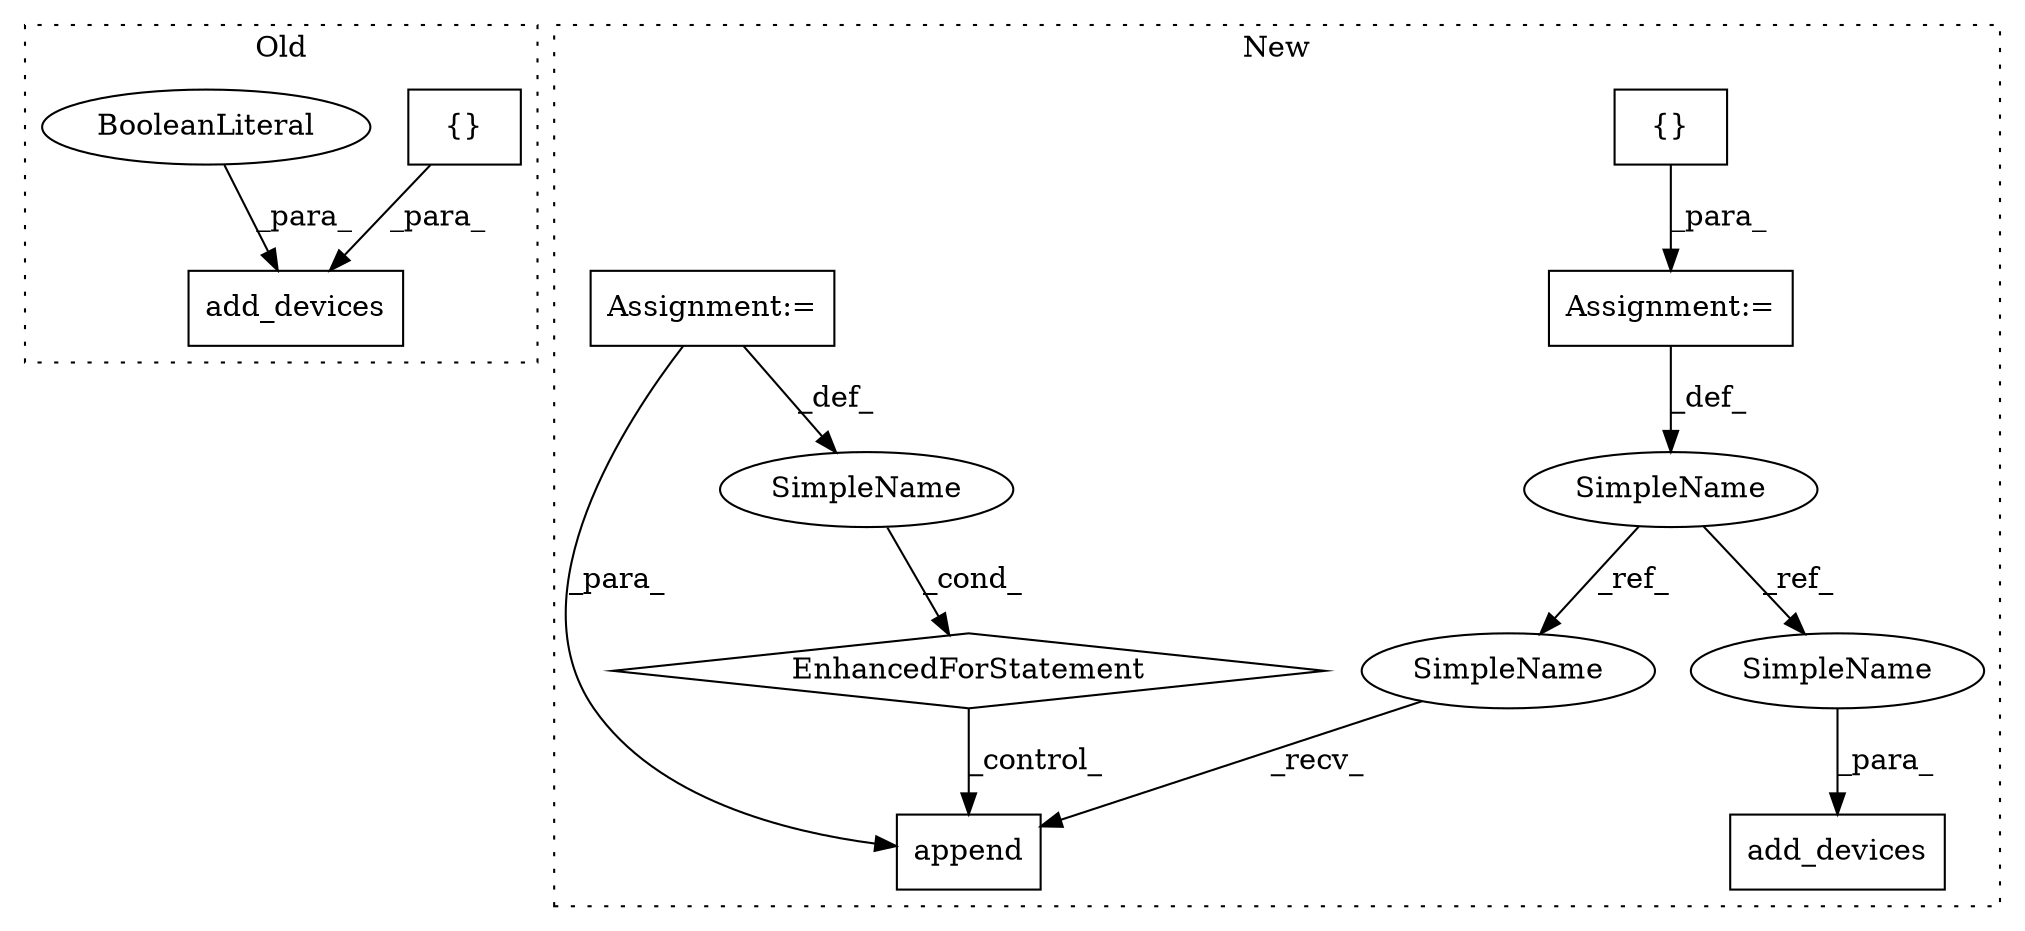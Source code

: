 digraph G {
subgraph cluster0 {
1 [label="add_devices" a="32" s="1625,1680" l="12,1" shape="box"];
9 [label="{}" a="4" s="1646,1674" l="1,1" shape="box"];
11 [label="BooleanLiteral" a="9" s="1676" l="4" shape="ellipse"];
label = "Old";
style="dotted";
}
subgraph cluster1 {
2 [label="append" a="32" s="2189,2228" l="7,1" shape="box"];
3 [label="SimpleName" a="42" s="2018" l="3" shape="ellipse"];
4 [label="add_devices" a="32" s="2283,2303" l="12,1" shape="box"];
5 [label="Assignment:=" a="7" s="2021" l="1" shape="box"];
6 [label="{}" a="4" s="2041" l="2" shape="box"];
7 [label="Assignment:=" a="7" s="1952" l="1" shape="box"];
8 [label="EnhancedForStatement" a="70" s="2049,2133" l="53,2" shape="diamond"];
10 [label="SimpleName" a="42" s="2121" l="4" shape="ellipse"];
12 [label="SimpleName" a="42" s="2185" l="3" shape="ellipse"];
13 [label="SimpleName" a="42" s="2295" l="3" shape="ellipse"];
label = "New";
style="dotted";
}
3 -> 13 [label="_ref_"];
3 -> 12 [label="_ref_"];
5 -> 3 [label="_def_"];
6 -> 5 [label="_para_"];
7 -> 10 [label="_def_"];
7 -> 2 [label="_para_"];
8 -> 2 [label="_control_"];
9 -> 1 [label="_para_"];
10 -> 8 [label="_cond_"];
11 -> 1 [label="_para_"];
12 -> 2 [label="_recv_"];
13 -> 4 [label="_para_"];
}